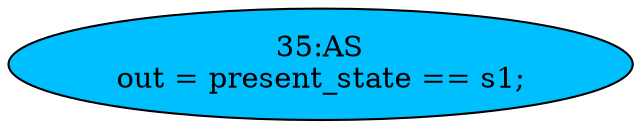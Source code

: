 strict digraph "" {
	node [label="\N"];
	"35:AS"	[ast="<pyverilog.vparser.ast.Assign object at 0x7fd36a6c5710>",
		def_var="['out']",
		fillcolor=deepskyblue,
		label="35:AS
out = present_state == s1;",
		statements="[]",
		style=filled,
		typ=Assign,
		use_var="['present_state']"];
}
